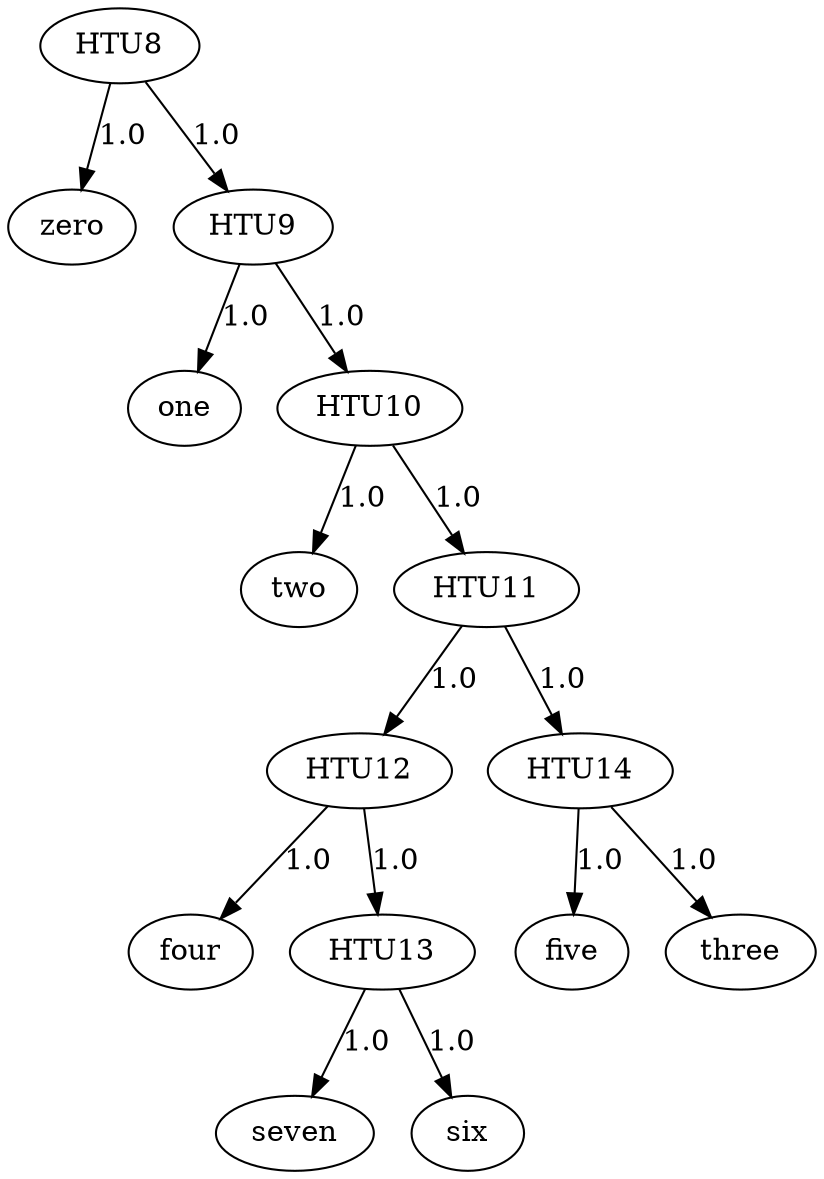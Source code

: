 digraph {
    0 [label=five];
    1 [label=four];
    2 [label=one];
    3 [label=seven];
    4 [label=six];
    5 [label=three];
    6 [label=two];
    7 [label=zero];
    8 [label=HTU8];
    9 [label=HTU9];
    10 [label=HTU10];
    11 [label=HTU11];
    12 [label=HTU12];
    13 [label=HTU13];
    14 [label=HTU14];
    8 -> 7 [label=1.0];
    8 -> 9 [label=1.0];
    9 -> 2 [label=1.0];
    9 -> 10 [label=1.0];
    10 -> 6 [label=1.0];
    10 -> 11 [label=1.0];
    11 -> 12 [label=1.0];
    11 -> 14 [label=1.0];
    12 -> 1 [label=1.0];
    12 -> 13 [label=1.0];
    13 -> 3 [label=1.0];
    13 -> 4 [label=1.0];
    14 -> 0 [label=1.0];
    14 -> 5 [label=1.0];
}
